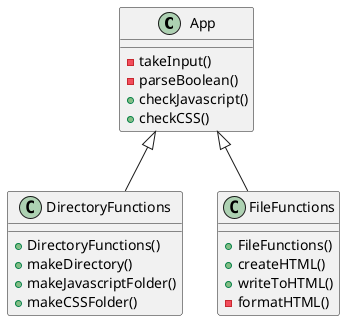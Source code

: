 @startuml
'https://plantuml.com/class-diagram

App <|-- DirectoryFunctions
App <|-- FileFunctions

class DirectoryFunctions {
+ DirectoryFunctions()
+ makeDirectory()
+ makeJavascriptFolder()
+ makeCSSFolder()
}

class FileFunctions{
+ FileFunctions()
+ createHTML()
+ writeToHTML()
- formatHTML()
}

class App{
- takeInput()
- parseBoolean()
+ checkJavascript()
+ checkCSS()
}

@enduml